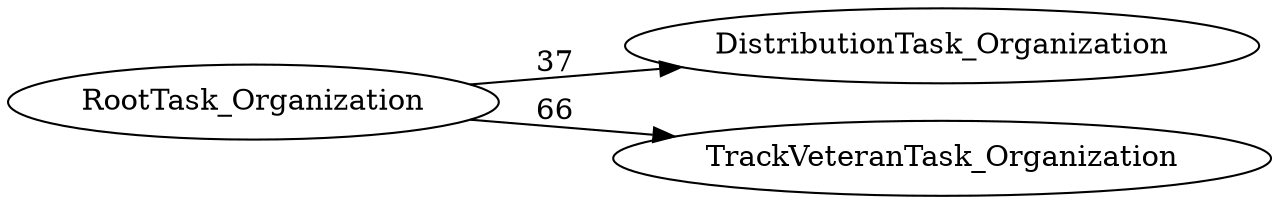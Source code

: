 digraph G {
rankdir="LR";
"RootTask_Organization" -> "DistributionTask_Organization" [label=37]
"RootTask_Organization" -> "TrackVeteranTask_Organization" [label=66]
}
